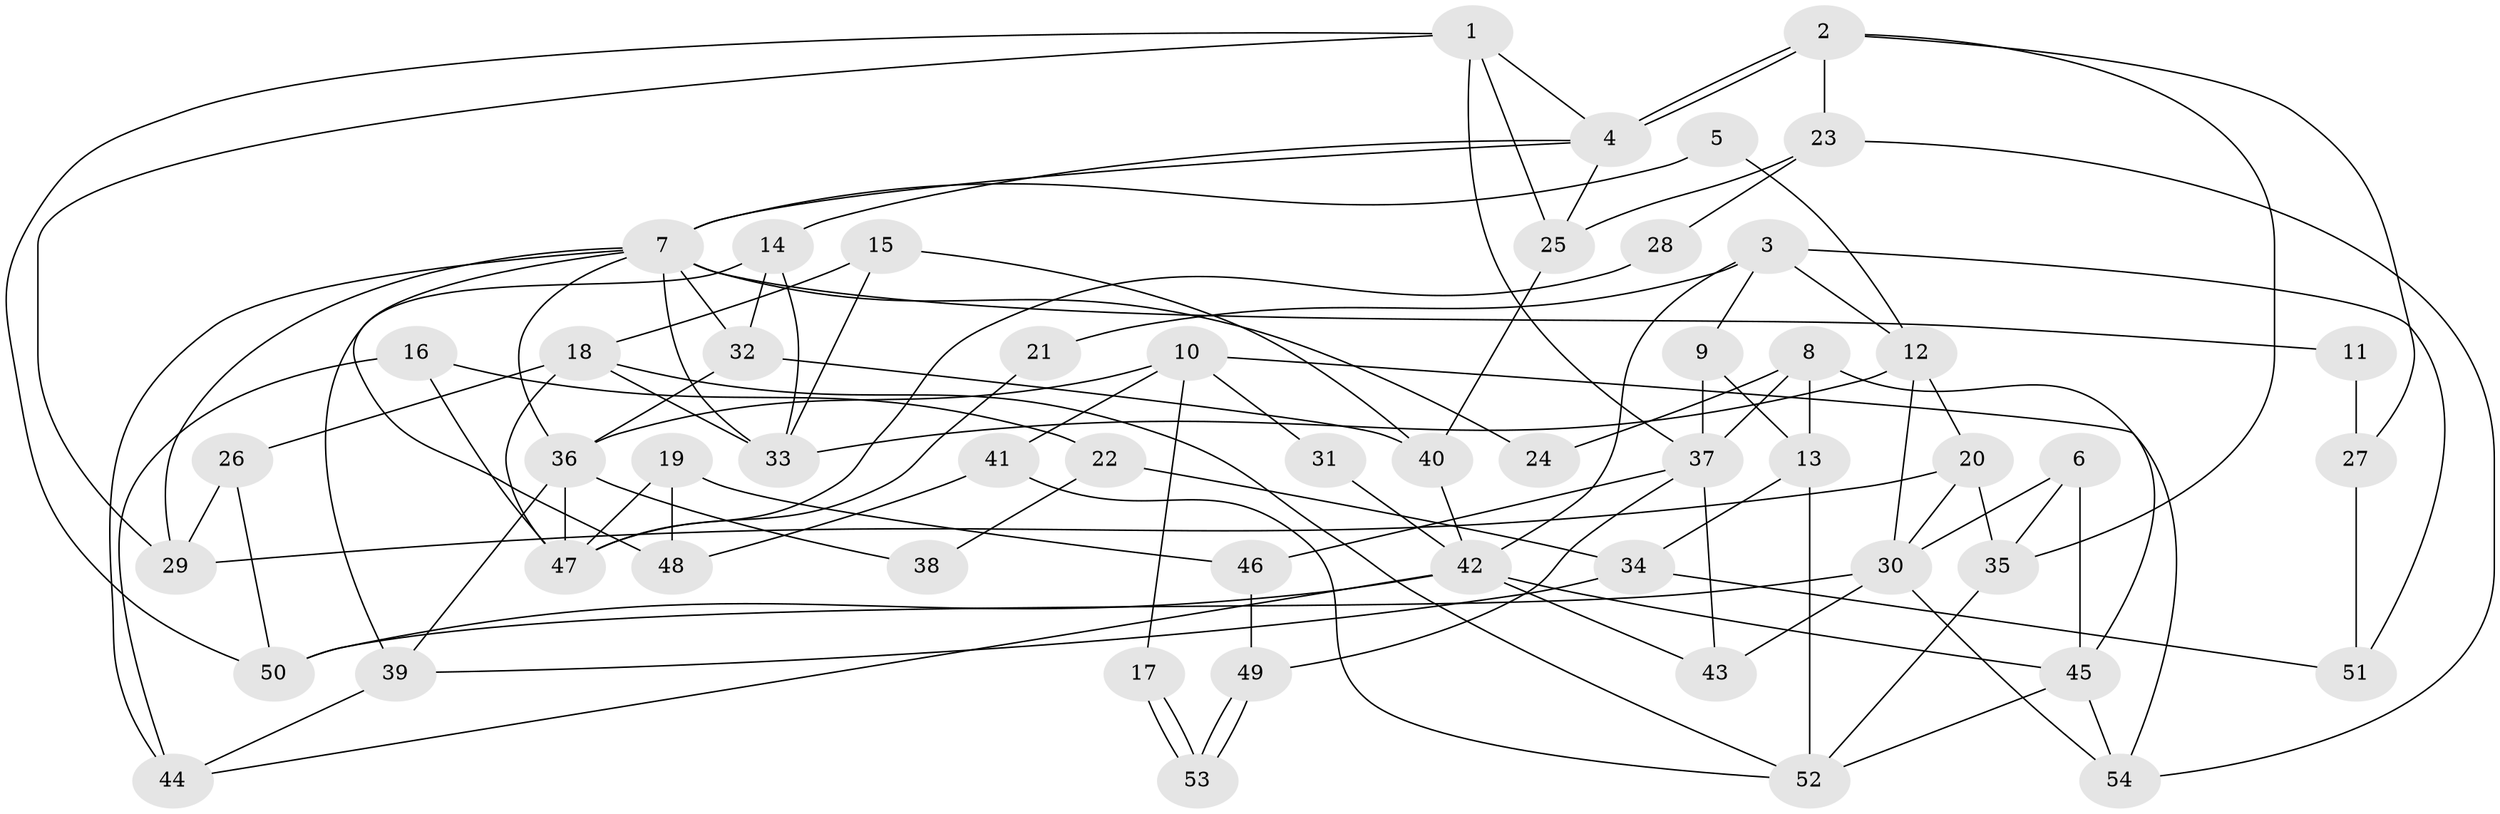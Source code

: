 // Generated by graph-tools (version 1.1) at 2025/50/03/09/25 04:50:31]
// undirected, 54 vertices, 108 edges
graph export_dot {
graph [start="1"]
  node [color=gray90,style=filled];
  1;
  2;
  3;
  4;
  5;
  6;
  7;
  8;
  9;
  10;
  11;
  12;
  13;
  14;
  15;
  16;
  17;
  18;
  19;
  20;
  21;
  22;
  23;
  24;
  25;
  26;
  27;
  28;
  29;
  30;
  31;
  32;
  33;
  34;
  35;
  36;
  37;
  38;
  39;
  40;
  41;
  42;
  43;
  44;
  45;
  46;
  47;
  48;
  49;
  50;
  51;
  52;
  53;
  54;
  1 -- 4;
  1 -- 37;
  1 -- 25;
  1 -- 29;
  1 -- 50;
  2 -- 4;
  2 -- 4;
  2 -- 35;
  2 -- 23;
  2 -- 27;
  3 -- 12;
  3 -- 42;
  3 -- 9;
  3 -- 21;
  3 -- 51;
  4 -- 25;
  4 -- 7;
  4 -- 14;
  5 -- 7;
  5 -- 12;
  6 -- 30;
  6 -- 45;
  6 -- 35;
  7 -- 32;
  7 -- 11;
  7 -- 24;
  7 -- 29;
  7 -- 33;
  7 -- 36;
  7 -- 44;
  7 -- 48;
  8 -- 45;
  8 -- 37;
  8 -- 13;
  8 -- 24;
  9 -- 13;
  9 -- 37;
  10 -- 54;
  10 -- 36;
  10 -- 17;
  10 -- 31;
  10 -- 41;
  11 -- 27;
  12 -- 30;
  12 -- 33;
  12 -- 20;
  13 -- 52;
  13 -- 34;
  14 -- 33;
  14 -- 32;
  14 -- 39;
  15 -- 33;
  15 -- 40;
  15 -- 18;
  16 -- 44;
  16 -- 47;
  16 -- 22;
  17 -- 53;
  17 -- 53;
  18 -- 52;
  18 -- 26;
  18 -- 33;
  18 -- 47;
  19 -- 47;
  19 -- 46;
  19 -- 48;
  20 -- 29;
  20 -- 30;
  20 -- 35;
  21 -- 47;
  22 -- 34;
  22 -- 38;
  23 -- 25;
  23 -- 28;
  23 -- 54;
  25 -- 40;
  26 -- 29;
  26 -- 50;
  27 -- 51;
  28 -- 47;
  30 -- 50;
  30 -- 43;
  30 -- 54;
  31 -- 42;
  32 -- 36;
  32 -- 40;
  34 -- 39;
  34 -- 51;
  35 -- 52;
  36 -- 39;
  36 -- 38;
  36 -- 47;
  37 -- 43;
  37 -- 46;
  37 -- 49;
  39 -- 44;
  40 -- 42;
  41 -- 48;
  41 -- 52;
  42 -- 50;
  42 -- 45;
  42 -- 43;
  42 -- 44;
  45 -- 54;
  45 -- 52;
  46 -- 49;
  49 -- 53;
  49 -- 53;
}
